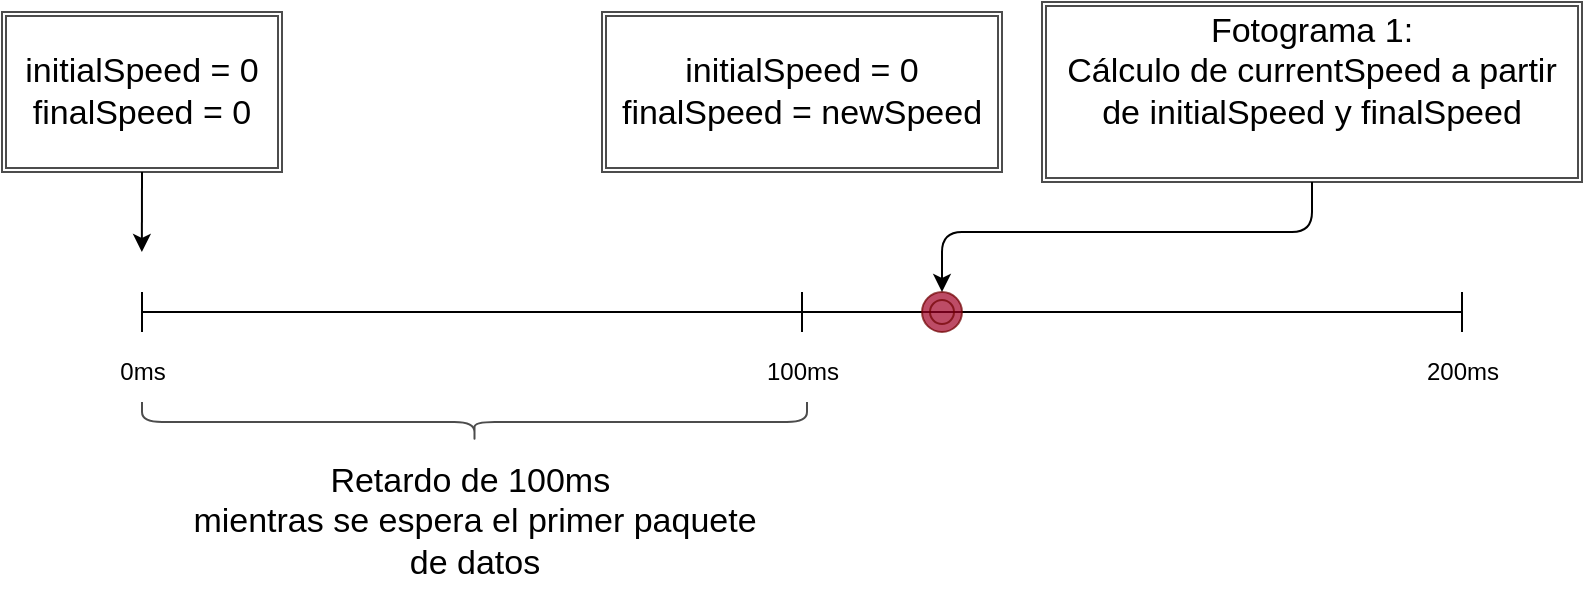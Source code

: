 <mxfile>
    <diagram id="uuOkjQRdIl_oSMIFpfGY" name="Page-1">
        <mxGraphModel dx="751" dy="424" grid="1" gridSize="10" guides="1" tooltips="1" connect="1" arrows="1" fold="1" page="1" pageScale="1" pageWidth="1100" pageHeight="850" math="0" shadow="0">
            <root>
                <mxCell id="0"/>
                <mxCell id="1" parent="0"/>
                <mxCell id="2" value="" style="shape=crossbar;whiteSpace=wrap;html=1;rounded=1;" parent="1" vertex="1">
                    <mxGeometry x="190" y="420" width="330" height="20" as="geometry"/>
                </mxCell>
                <mxCell id="11" value="0ms" style="text;html=1;align=center;verticalAlign=middle;resizable=0;points=[];autosize=1;strokeColor=none;fillColor=none;" parent="1" vertex="1">
                    <mxGeometry x="165" y="445" width="50" height="30" as="geometry"/>
                </mxCell>
                <mxCell id="13" value="100ms" style="text;html=1;align=center;verticalAlign=middle;resizable=0;points=[];autosize=1;strokeColor=none;fillColor=none;" parent="1" vertex="1">
                    <mxGeometry x="490" y="445" width="60" height="30" as="geometry"/>
                </mxCell>
                <mxCell id="14" value="200ms" style="text;html=1;align=center;verticalAlign=middle;resizable=0;points=[];autosize=1;strokeColor=none;fillColor=none;" parent="1" vertex="1">
                    <mxGeometry x="820" y="445" width="60" height="30" as="geometry"/>
                </mxCell>
                <mxCell id="26" style="edgeStyle=none;html=1;exitX=0.5;exitY=1;exitDx=0;exitDy=0;fontSize=17;" parent="1" source="25" edge="1">
                    <mxGeometry relative="1" as="geometry">
                        <mxPoint x="189.926" y="400" as="targetPoint"/>
                    </mxGeometry>
                </mxCell>
                <mxCell id="25" value="&lt;span style=&quot;&quot;&gt;initialSpeed = 0&lt;/span&gt;&lt;br style=&quot;&quot;&gt;&lt;span style=&quot;&quot;&gt;finalSpeed = 0&lt;/span&gt;" style="shape=ext;double=1;rounded=0;whiteSpace=wrap;html=1;fontSize=17;opacity=70;" parent="1" vertex="1">
                    <mxGeometry x="120" y="280" width="140" height="80" as="geometry"/>
                </mxCell>
                <mxCell id="27" value="" style="shape=crossbar;whiteSpace=wrap;html=1;rounded=1;" parent="1" vertex="1">
                    <mxGeometry x="520" y="420" width="330" height="20" as="geometry"/>
                </mxCell>
                <mxCell id="28" value="initialSpeed = 0&lt;br&gt;finalSpeed = newSpeed" style="shape=ext;double=1;rounded=0;whiteSpace=wrap;html=1;fontSize=17;opacity=70;" parent="1" vertex="1">
                    <mxGeometry x="420" y="280" width="200" height="80" as="geometry"/>
                </mxCell>
                <mxCell id="29" value="" style="shape=curlyBracket;whiteSpace=wrap;html=1;rounded=1;labelPosition=left;verticalLabelPosition=middle;align=right;verticalAlign=middle;fontSize=17;opacity=70;rotation=-90;" parent="1" vertex="1">
                    <mxGeometry x="346.25" y="318.75" width="20" height="332.5" as="geometry"/>
                </mxCell>
                <mxCell id="30" value="Retardo de 100ms&amp;nbsp;&lt;br&gt;mientras se espera el primer paquete&lt;br&gt;de datos" style="text;html=1;align=center;verticalAlign=middle;resizable=0;points=[];autosize=1;strokeColor=none;fillColor=none;fontSize=17;" parent="1" vertex="1">
                    <mxGeometry x="201.25" y="500" width="310" height="70" as="geometry"/>
                </mxCell>
                <mxCell id="31" value="" style="ellipse;shape=doubleEllipse;whiteSpace=wrap;html=1;aspect=fixed;fontSize=17;opacity=70;fillColor=#a20025;fontColor=#ffffff;strokeColor=#6F0000;" parent="1" vertex="1">
                    <mxGeometry x="580" y="420" width="20" height="20" as="geometry"/>
                </mxCell>
                <mxCell id="39" style="edgeStyle=none;html=1;exitX=0.5;exitY=1;exitDx=0;exitDy=0;entryX=0.5;entryY=0;entryDx=0;entryDy=0;fontSize=17;" parent="1" source="33" target="31" edge="1">
                    <mxGeometry relative="1" as="geometry">
                        <Array as="points">
                            <mxPoint x="775" y="390"/>
                            <mxPoint x="590" y="390"/>
                        </Array>
                    </mxGeometry>
                </mxCell>
                <mxCell id="33" value="Fotograma 1:&lt;br&gt;Cálculo de currentSpeed a partir de initialSpeed y finalSpeed&lt;br&gt;&amp;nbsp;" style="shape=ext;double=1;rounded=0;whiteSpace=wrap;html=1;fontSize=17;opacity=70;" parent="1" vertex="1">
                    <mxGeometry x="640" y="275" width="270" height="90" as="geometry"/>
                </mxCell>
            </root>
        </mxGraphModel>
    </diagram>
</mxfile>